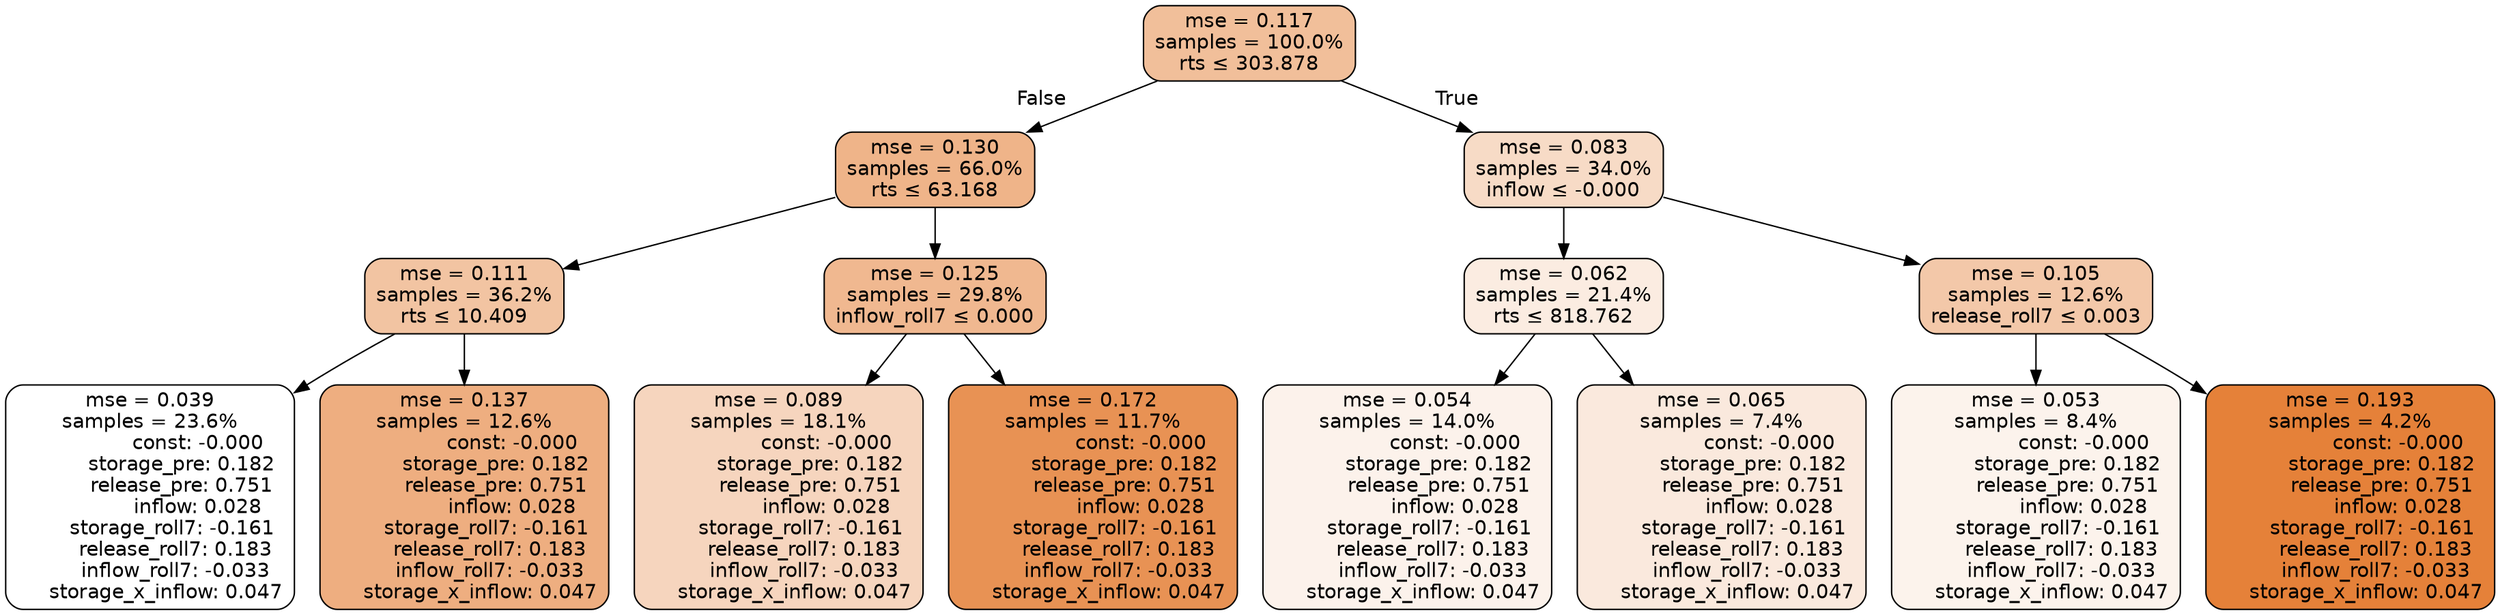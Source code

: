 digraph tree {
node [shape=rectangle, style="filled, rounded", color="black", fontname=helvetica] ;
edge [fontname=helvetica] ;
	"0" [label="mse = 0.117
samples = 100.0%
rts &le; 303.878", fillcolor="#f1bf9a"]
	"1" [label="mse = 0.130
samples = 66.0%
rts &le; 63.168", fillcolor="#efb489"]
	"2" [label="mse = 0.111
samples = 36.2%
rts &le; 10.409", fillcolor="#f2c4a2"]
	"3" [label="mse = 0.039
samples = 23.6%
               const: -0.000
          storage_pre: 0.182
          release_pre: 0.751
               inflow: 0.028
       storage_roll7: -0.161
        release_roll7: 0.183
        inflow_roll7: -0.033
     storage_x_inflow: 0.047", fillcolor="#ffffff"]
	"4" [label="mse = 0.137
samples = 12.6%
               const: -0.000
          storage_pre: 0.182
          release_pre: 0.751
               inflow: 0.028
       storage_roll7: -0.161
        release_roll7: 0.183
        inflow_roll7: -0.033
     storage_x_inflow: 0.047", fillcolor="#eeae80"]
	"5" [label="mse = 0.125
samples = 29.8%
inflow_roll7 &le; 0.000", fillcolor="#f0b890"]
	"6" [label="mse = 0.089
samples = 18.1%
               const: -0.000
          storage_pre: 0.182
          release_pre: 0.751
               inflow: 0.028
       storage_roll7: -0.161
        release_roll7: 0.183
        inflow_roll7: -0.033
     storage_x_inflow: 0.047", fillcolor="#f6d5be"]
	"7" [label="mse = 0.172
samples = 11.7%
               const: -0.000
          storage_pre: 0.182
          release_pre: 0.751
               inflow: 0.028
       storage_roll7: -0.161
        release_roll7: 0.183
        inflow_roll7: -0.033
     storage_x_inflow: 0.047", fillcolor="#e89254"]
	"8" [label="mse = 0.083
samples = 34.0%
inflow &le; -0.000", fillcolor="#f7dbc6"]
	"9" [label="mse = 0.062
samples = 21.4%
rts &le; 818.762", fillcolor="#fbece1"]
	"10" [label="mse = 0.054
samples = 14.0%
               const: -0.000
          storage_pre: 0.182
          release_pre: 0.751
               inflow: 0.028
       storage_roll7: -0.161
        release_roll7: 0.183
        inflow_roll7: -0.033
     storage_x_inflow: 0.047", fillcolor="#fcf2eb"]
	"11" [label="mse = 0.065
samples = 7.4%
               const: -0.000
          storage_pre: 0.182
          release_pre: 0.751
               inflow: 0.028
       storage_roll7: -0.161
        release_roll7: 0.183
        inflow_roll7: -0.033
     storage_x_inflow: 0.047", fillcolor="#fae9dd"]
	"12" [label="mse = 0.105
samples = 12.6%
release_roll7 &le; 0.003", fillcolor="#f3c8a9"]
	"13" [label="mse = 0.053
samples = 8.4%
               const: -0.000
          storage_pre: 0.182
          release_pre: 0.751
               inflow: 0.028
       storage_roll7: -0.161
        release_roll7: 0.183
        inflow_roll7: -0.033
     storage_x_inflow: 0.047", fillcolor="#fcf3ec"]
	"14" [label="mse = 0.193
samples = 4.2%
               const: -0.000
          storage_pre: 0.182
          release_pre: 0.751
               inflow: 0.028
       storage_roll7: -0.161
        release_roll7: 0.183
        inflow_roll7: -0.033
     storage_x_inflow: 0.047", fillcolor="#e58139"]

	"0" -> "1" [labeldistance=2.5, labelangle=45, headlabel="False"]
	"1" -> "2"
	"2" -> "3"
	"2" -> "4"
	"1" -> "5"
	"5" -> "6"
	"5" -> "7"
	"0" -> "8" [labeldistance=2.5, labelangle=-45, headlabel="True"]
	"8" -> "9"
	"9" -> "10"
	"9" -> "11"
	"8" -> "12"
	"12" -> "13"
	"12" -> "14"
}